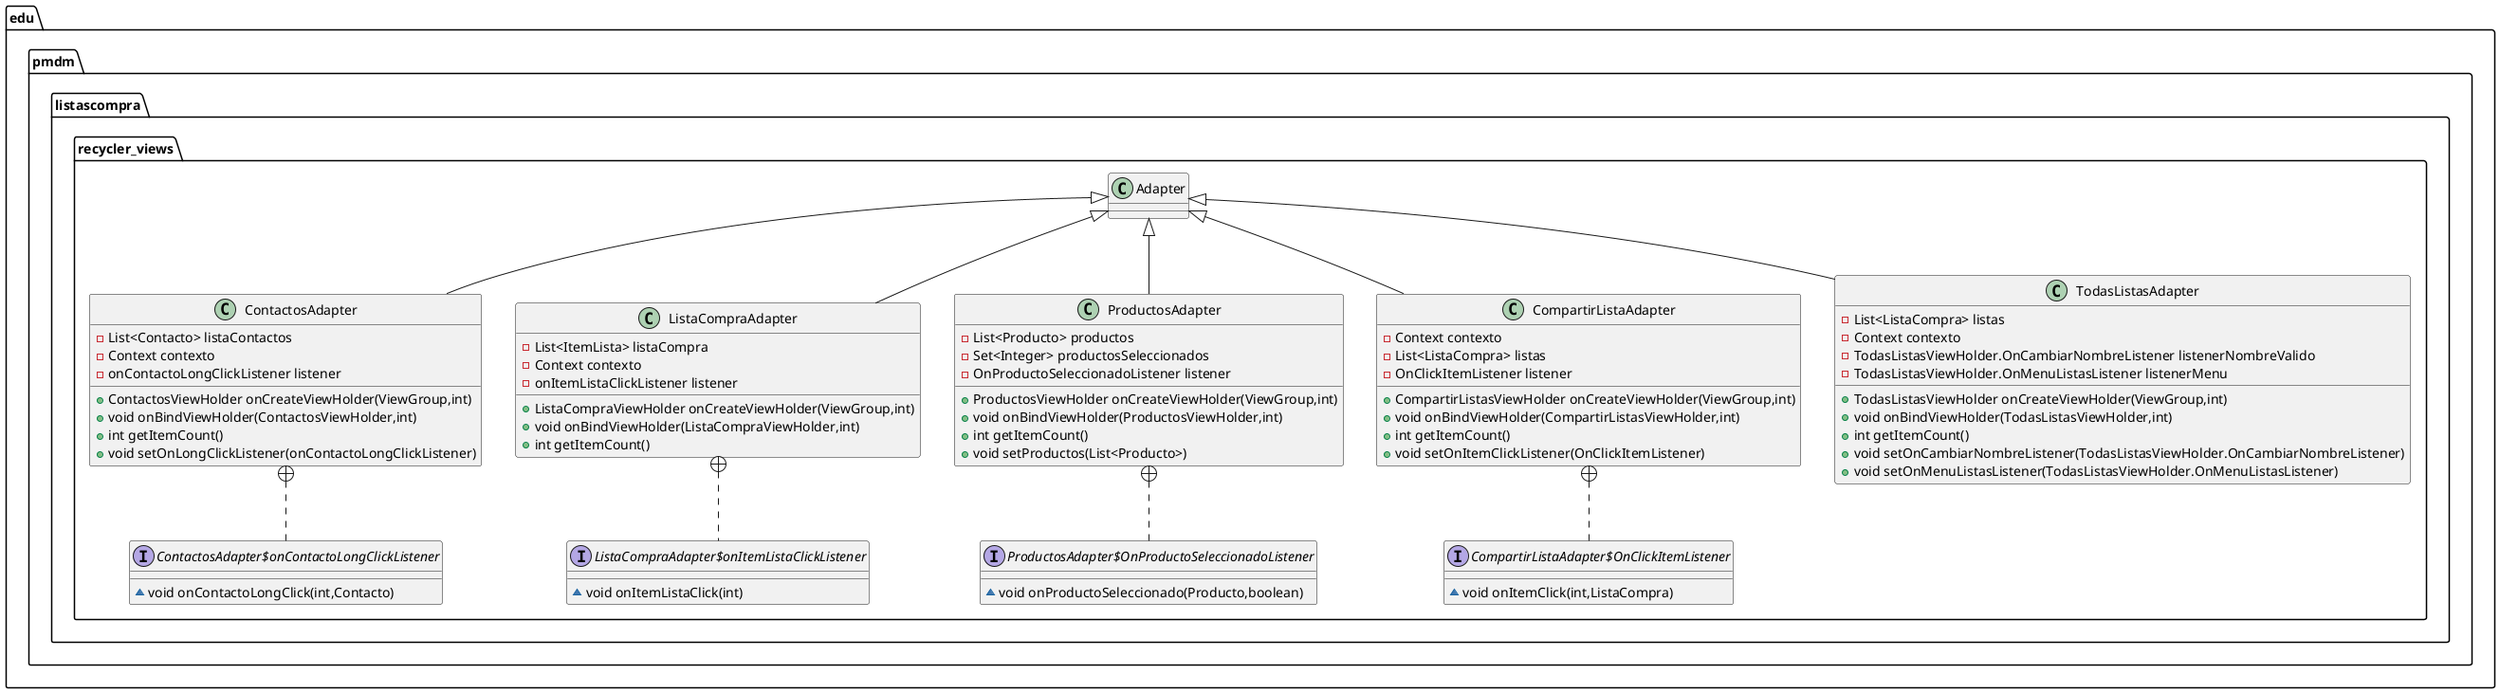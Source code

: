 @startuml
class edu.pmdm.listascompra.recycler_views.ContactosAdapter {
- List<Contacto> listaContactos
- Context contexto
- onContactoLongClickListener listener
+ ContactosViewHolder onCreateViewHolder(ViewGroup,int)
+ void onBindViewHolder(ContactosViewHolder,int)
+ int getItemCount()
+ void setOnLongClickListener(onContactoLongClickListener)
}


interface edu.pmdm.listascompra.recycler_views.ContactosAdapter$onContactoLongClickListener {
~ void onContactoLongClick(int,Contacto)
}

class edu.pmdm.listascompra.recycler_views.ListaCompraAdapter {
- List<ItemLista> listaCompra
- Context contexto
- onItemListaClickListener listener
+ ListaCompraViewHolder onCreateViewHolder(ViewGroup,int)
+ void onBindViewHolder(ListaCompraViewHolder,int)
+ int getItemCount()
}


interface edu.pmdm.listascompra.recycler_views.ListaCompraAdapter$onItemListaClickListener {
~ void onItemListaClick(int)
}

class edu.pmdm.listascompra.recycler_views.ProductosAdapter {
- List<Producto> productos
- Set<Integer> productosSeleccionados
- OnProductoSeleccionadoListener listener
+ ProductosViewHolder onCreateViewHolder(ViewGroup,int)
+ void onBindViewHolder(ProductosViewHolder,int)
+ int getItemCount()
+ void setProductos(List<Producto>)
}


interface edu.pmdm.listascompra.recycler_views.ProductosAdapter$OnProductoSeleccionadoListener {
~ void onProductoSeleccionado(Producto,boolean)
}

class edu.pmdm.listascompra.recycler_views.CompartirListaAdapter {
- Context contexto
- List<ListaCompra> listas
- OnClickItemListener listener
+ CompartirListasViewHolder onCreateViewHolder(ViewGroup,int)
+ void onBindViewHolder(CompartirListasViewHolder,int)
+ int getItemCount()
+ void setOnItemClickListener(OnClickItemListener)
}


interface edu.pmdm.listascompra.recycler_views.CompartirListaAdapter$OnClickItemListener {
~ void onItemClick(int,ListaCompra)
}

class edu.pmdm.listascompra.recycler_views.TodasListasAdapter {
- List<ListaCompra> listas
- Context contexto
- TodasListasViewHolder.OnCambiarNombreListener listenerNombreValido
- TodasListasViewHolder.OnMenuListasListener listenerMenu
+ TodasListasViewHolder onCreateViewHolder(ViewGroup,int)
+ void onBindViewHolder(TodasListasViewHolder,int)
+ int getItemCount()
+ void setOnCambiarNombreListener(TodasListasViewHolder.OnCambiarNombreListener)
+ void setOnMenuListasListener(TodasListasViewHolder.OnMenuListasListener)
}




edu.pmdm.listascompra.recycler_views.Adapter <|-- edu.pmdm.listascompra.recycler_views.ContactosAdapter
edu.pmdm.listascompra.recycler_views.ContactosAdapter +.. edu.pmdm.listascompra.recycler_views.ContactosAdapter$onContactoLongClickListener
edu.pmdm.listascompra.recycler_views.Adapter <|-- edu.pmdm.listascompra.recycler_views.ListaCompraAdapter
edu.pmdm.listascompra.recycler_views.ListaCompraAdapter +.. edu.pmdm.listascompra.recycler_views.ListaCompraAdapter$onItemListaClickListener
edu.pmdm.listascompra.recycler_views.Adapter <|-- edu.pmdm.listascompra.recycler_views.ProductosAdapter
edu.pmdm.listascompra.recycler_views.ProductosAdapter +.. edu.pmdm.listascompra.recycler_views.ProductosAdapter$OnProductoSeleccionadoListener
edu.pmdm.listascompra.recycler_views.Adapter <|-- edu.pmdm.listascompra.recycler_views.CompartirListaAdapter
edu.pmdm.listascompra.recycler_views.CompartirListaAdapter +.. edu.pmdm.listascompra.recycler_views.CompartirListaAdapter$OnClickItemListener
edu.pmdm.listascompra.recycler_views.Adapter <|-- edu.pmdm.listascompra.recycler_views.TodasListasAdapter
@enduml